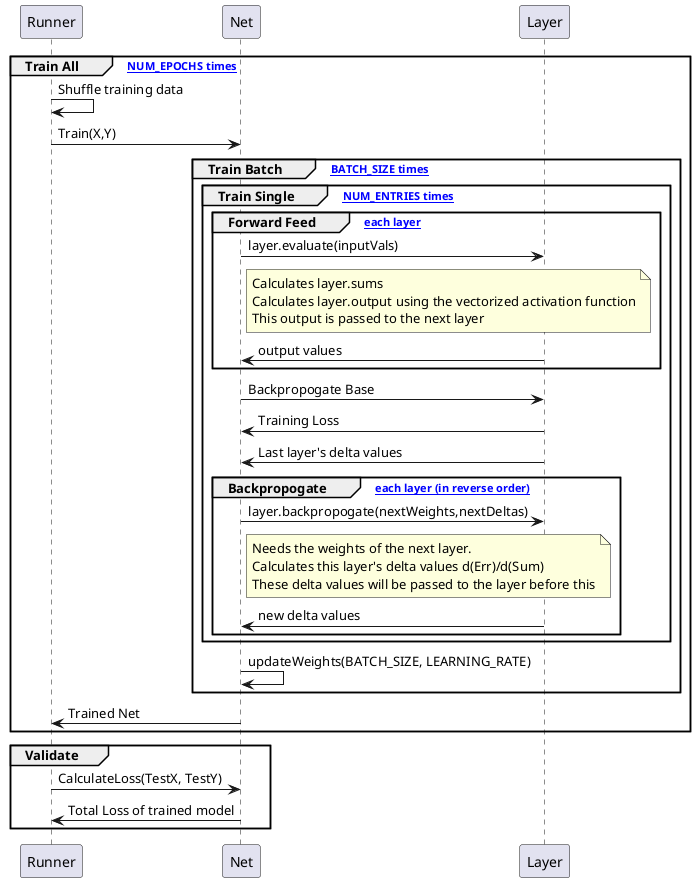 @startuml

group Train All [[for NUM_EPOCHS times]]
    Runner -> Runner : Shuffle training data
    Runner -> Net : Train(X,Y)
    group Train Batch [[for BATCH_SIZE times]]
        group Train Single [[for NUM_ENTRIES times]]
            group Forward Feed [[for each layer]]
                Net -> Layer : layer.evaluate(inputVals)
                note right of Net
                    Calculates layer.sums
                    Calculates layer.output using the vectorized activation function
                    This output is passed to the next layer
                end note
                Net <- Layer : output values
            end
            Net -> Layer : Backpropogate Base
            Net <- Layer : Training Loss
            Net <- Layer : Last layer's delta values
            group Backpropogate [[for each layer (in reverse order)]]
                Net -> Layer : layer.backpropogate(nextWeights,nextDeltas)
                note right of Net
                    Needs the weights of the next layer.
                    Calculates this layer's delta values d(Err)/d(Sum)
                    These delta values will be passed to the layer before this
                end note
                Net <- Layer : new delta values
            end
        end
        Net -> Net : updateWeights(BATCH_SIZE, LEARNING_RATE)
    end
    Runner <- Net : Trained Net
end

group Validate
    Runner -> Net : CalculateLoss(TestX, TestY)
    Runner <- Net : Total Loss of trained model
end
@enduml